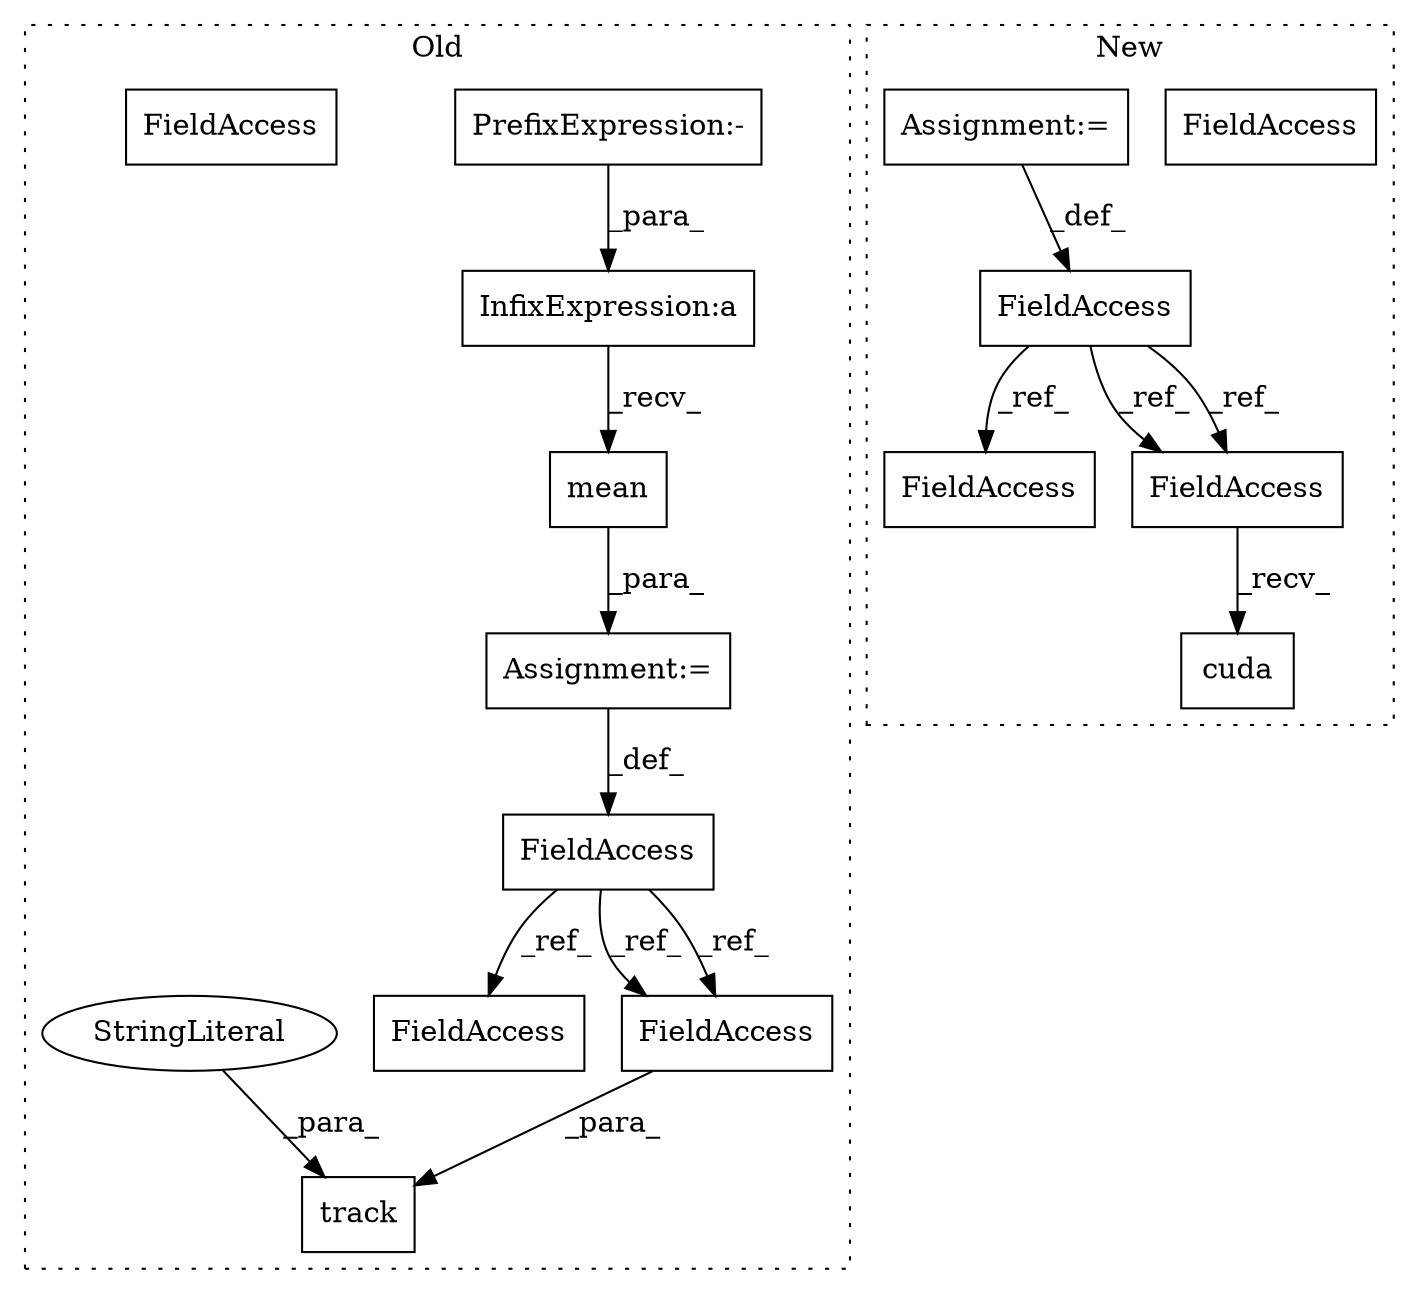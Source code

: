 digraph G {
subgraph cluster0 {
1 [label="mean" a="32" s="5218" l="6" shape="box"];
7 [label="FieldAccess" a="22" s="5141" l="14" shape="box"];
8 [label="InfixExpression:a" a="27" s="5212" l="3" shape="box"];
9 [label="PrefixExpression:-" a="38" s="5173" l="1" shape="box"];
10 [label="FieldAccess" a="22" s="5264" l="14" shape="box"];
11 [label="FieldAccess" a="22" s="5584" l="14" shape="box"];
12 [label="track" a="32" s="5563,5607" l="6,1" shape="box"];
13 [label="StringLiteral" a="45" s="5569" l="14" shape="ellipse"];
14 [label="Assignment:=" a="7" s="5155" l="1" shape="box"];
15 [label="FieldAccess" a="22" s="5584" l="14" shape="box"];
label = "Old";
style="dotted";
}
subgraph cluster1 {
2 [label="cuda" a="32" s="2470" l="6" shape="box"];
3 [label="FieldAccess" a="22" s="2462" l="7" shape="box"];
4 [label="FieldAccess" a="22" s="2344" l="7" shape="box"];
5 [label="FieldAccess" a="22" s="4720" l="7" shape="box"];
6 [label="Assignment:=" a="7" s="2351" l="1" shape="box"];
16 [label="FieldAccess" a="22" s="2462" l="7" shape="box"];
label = "New";
style="dotted";
}
1 -> 14 [label="_para_"];
4 -> 5 [label="_ref_"];
4 -> 16 [label="_ref_"];
4 -> 16 [label="_ref_"];
6 -> 4 [label="_def_"];
7 -> 10 [label="_ref_"];
7 -> 15 [label="_ref_"];
7 -> 15 [label="_ref_"];
8 -> 1 [label="_recv_"];
9 -> 8 [label="_para_"];
13 -> 12 [label="_para_"];
14 -> 7 [label="_def_"];
15 -> 12 [label="_para_"];
16 -> 2 [label="_recv_"];
}